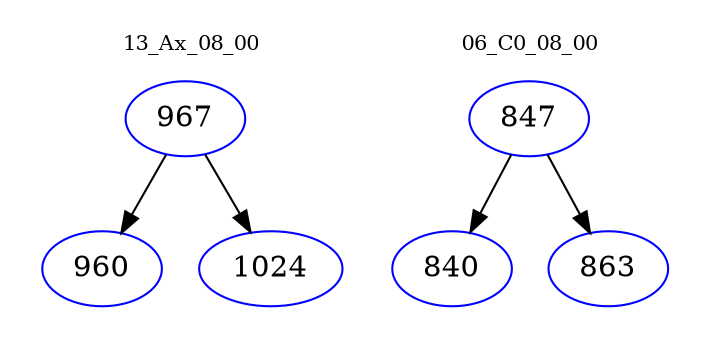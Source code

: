 digraph{
subgraph cluster_0 {
color = white
label = "13_Ax_08_00";
fontsize=10;
T0_967 [label="967", color="blue"]
T0_967 -> T0_960 [color="black"]
T0_960 [label="960", color="blue"]
T0_967 -> T0_1024 [color="black"]
T0_1024 [label="1024", color="blue"]
}
subgraph cluster_1 {
color = white
label = "06_C0_08_00";
fontsize=10;
T1_847 [label="847", color="blue"]
T1_847 -> T1_840 [color="black"]
T1_840 [label="840", color="blue"]
T1_847 -> T1_863 [color="black"]
T1_863 [label="863", color="blue"]
}
}
